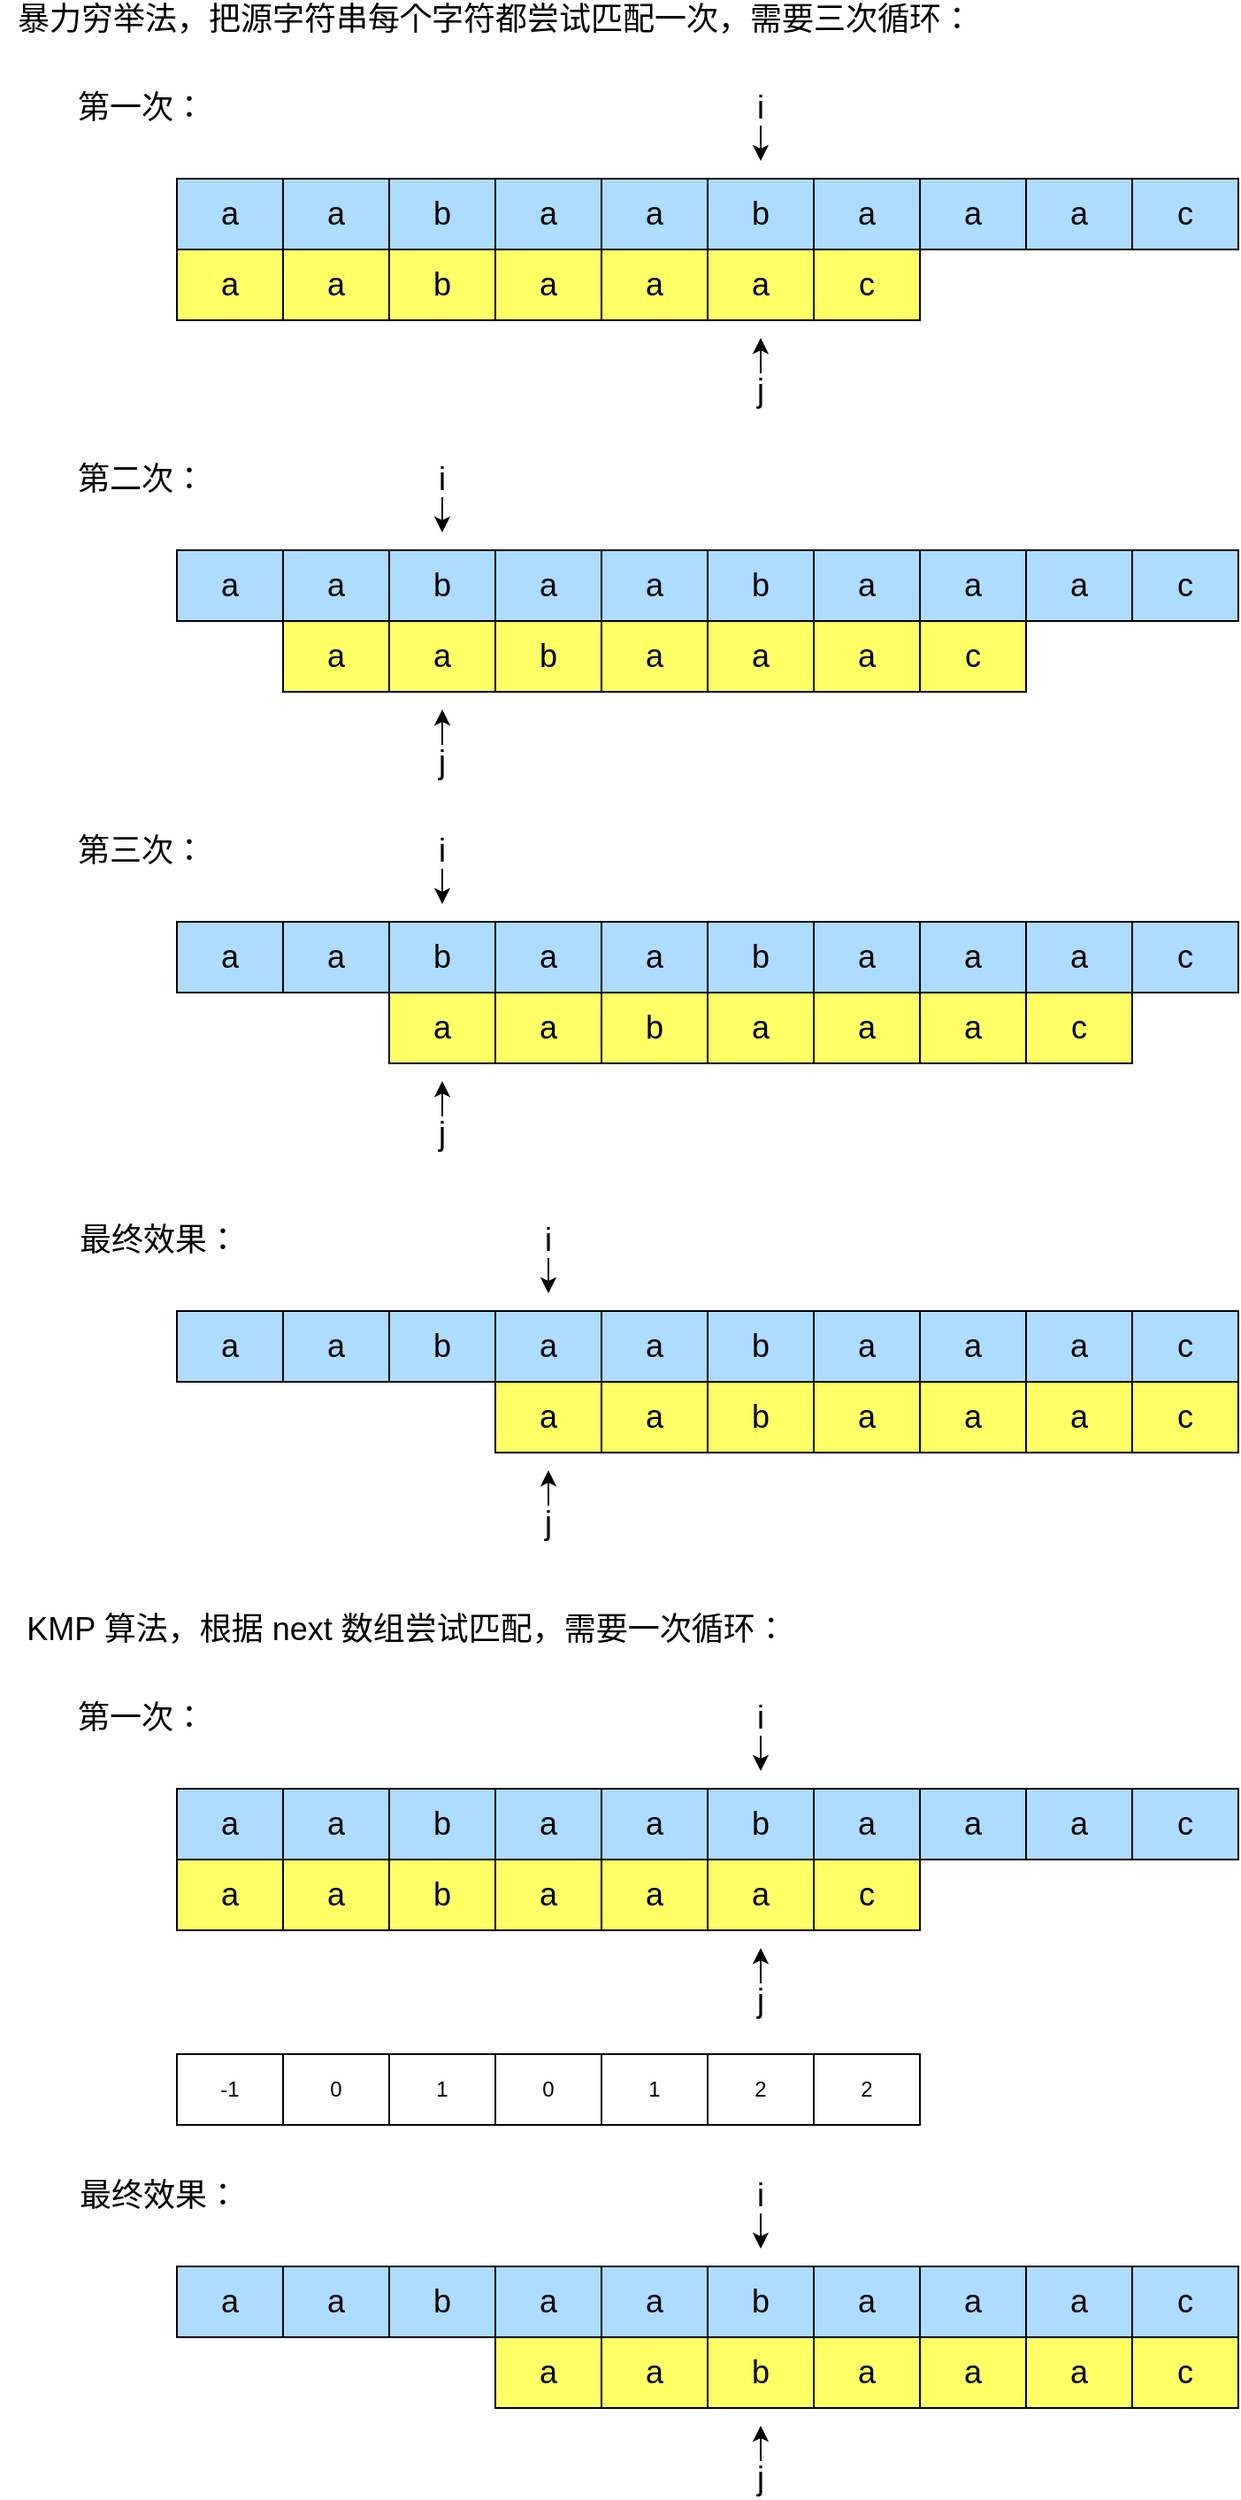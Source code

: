 <mxfile version="15.1.3" type="device"><diagram id="R12WP8ynkzwK153TSIk8" name="第 1 页"><mxGraphModel dx="1024" dy="601" grid="1" gridSize="10" guides="1" tooltips="1" connect="1" arrows="1" fold="1" page="1" pageScale="1" pageWidth="827" pageHeight="1169" math="0" shadow="0"><root><mxCell id="0"/><mxCell id="1" parent="0"/><mxCell id="frTkLBVXgqS1kucZ1Dqf-1" value="" style="shape=table;startSize=0;container=1;collapsible=0;childLayout=tableLayout;strokeColor=none;fontSize=18;" vertex="1" parent="1"><mxGeometry x="120" y="150" width="600" height="80" as="geometry"/></mxCell><mxCell id="frTkLBVXgqS1kucZ1Dqf-2" value="" style="shape=partialRectangle;collapsible=0;dropTarget=0;pointerEvents=0;fillColor=none;top=0;left=0;bottom=0;right=0;points=[[0,0.5],[1,0.5]];portConstraint=eastwest;strokeColor=none;fontSize=18;" vertex="1" parent="frTkLBVXgqS1kucZ1Dqf-1"><mxGeometry width="600" height="40" as="geometry"/></mxCell><mxCell id="frTkLBVXgqS1kucZ1Dqf-3" value="a" style="shape=partialRectangle;html=1;whiteSpace=wrap;connectable=0;overflow=hidden;top=1;left=1;bottom=1;right=1;pointerEvents=1;fillColor=#ADDCFF;fontSize=18;" vertex="1" parent="frTkLBVXgqS1kucZ1Dqf-2"><mxGeometry width="60" height="40" as="geometry"/></mxCell><mxCell id="frTkLBVXgqS1kucZ1Dqf-4" value="a" style="shape=partialRectangle;html=1;whiteSpace=wrap;connectable=0;overflow=hidden;top=1;left=1;bottom=1;right=1;pointerEvents=1;fillColor=#ADDCFF;fontSize=18;" vertex="1" parent="frTkLBVXgqS1kucZ1Dqf-2"><mxGeometry x="60" width="60" height="40" as="geometry"/></mxCell><mxCell id="frTkLBVXgqS1kucZ1Dqf-5" value="b" style="shape=partialRectangle;html=1;whiteSpace=wrap;connectable=0;overflow=hidden;top=1;left=1;bottom=1;right=1;pointerEvents=1;fillColor=#ADDCFF;fontSize=18;" vertex="1" parent="frTkLBVXgqS1kucZ1Dqf-2"><mxGeometry x="120" width="60" height="40" as="geometry"/></mxCell><mxCell id="frTkLBVXgqS1kucZ1Dqf-6" value="a" style="shape=partialRectangle;html=1;whiteSpace=wrap;connectable=0;overflow=hidden;top=1;left=1;bottom=1;right=1;pointerEvents=1;fillColor=#ADDCFF;fontSize=18;" vertex="1" parent="frTkLBVXgqS1kucZ1Dqf-2"><mxGeometry x="180" width="60" height="40" as="geometry"/></mxCell><mxCell id="frTkLBVXgqS1kucZ1Dqf-7" value="a" style="shape=partialRectangle;html=1;whiteSpace=wrap;connectable=0;overflow=hidden;top=1;left=1;bottom=1;right=1;pointerEvents=1;fillColor=#ADDCFF;fontSize=18;" vertex="1" parent="frTkLBVXgqS1kucZ1Dqf-2"><mxGeometry x="240" width="60" height="40" as="geometry"/></mxCell><mxCell id="frTkLBVXgqS1kucZ1Dqf-8" value="b" style="shape=partialRectangle;html=1;whiteSpace=wrap;connectable=0;overflow=hidden;top=1;left=1;bottom=1;right=1;pointerEvents=1;fillColor=#ADDCFF;fontSize=18;" vertex="1" parent="frTkLBVXgqS1kucZ1Dqf-2"><mxGeometry x="300" width="60" height="40" as="geometry"/></mxCell><mxCell id="frTkLBVXgqS1kucZ1Dqf-9" value="a" style="shape=partialRectangle;html=1;whiteSpace=wrap;connectable=0;overflow=hidden;top=1;left=1;bottom=1;right=1;pointerEvents=1;fillColor=#ADDCFF;fontSize=18;" vertex="1" parent="frTkLBVXgqS1kucZ1Dqf-2"><mxGeometry x="360" width="60" height="40" as="geometry"/></mxCell><mxCell id="frTkLBVXgqS1kucZ1Dqf-10" value="a" style="shape=partialRectangle;html=1;whiteSpace=wrap;connectable=0;overflow=hidden;top=1;left=1;bottom=1;right=1;pointerEvents=1;fillColor=#ADDCFF;fontSize=18;" vertex="1" parent="frTkLBVXgqS1kucZ1Dqf-2"><mxGeometry x="420" width="60" height="40" as="geometry"/></mxCell><mxCell id="frTkLBVXgqS1kucZ1Dqf-11" value="a" style="shape=partialRectangle;html=1;whiteSpace=wrap;connectable=0;overflow=hidden;top=1;left=1;bottom=1;right=1;pointerEvents=1;fillColor=#ADDCFF;fontSize=18;" vertex="1" parent="frTkLBVXgqS1kucZ1Dqf-2"><mxGeometry x="480" width="60" height="40" as="geometry"/></mxCell><mxCell id="frTkLBVXgqS1kucZ1Dqf-12" value="c" style="shape=partialRectangle;html=1;whiteSpace=wrap;connectable=0;overflow=hidden;top=1;left=1;bottom=1;right=1;pointerEvents=1;fillColor=#ADDCFF;fontSize=18;" vertex="1" parent="frTkLBVXgqS1kucZ1Dqf-2"><mxGeometry x="540" width="60" height="40" as="geometry"/></mxCell><mxCell id="frTkLBVXgqS1kucZ1Dqf-13" value="" style="shape=partialRectangle;collapsible=0;dropTarget=0;pointerEvents=0;fillColor=none;top=0;left=0;bottom=0;right=0;points=[[0,0.5],[1,0.5]];portConstraint=eastwest;strokeColor=none;fontSize=18;" vertex="1" parent="frTkLBVXgqS1kucZ1Dqf-1"><mxGeometry y="40" width="600" height="40" as="geometry"/></mxCell><mxCell id="frTkLBVXgqS1kucZ1Dqf-14" value="a" style="shape=partialRectangle;html=1;whiteSpace=wrap;connectable=0;overflow=hidden;top=1;left=1;bottom=1;right=1;pointerEvents=1;fillColor=#FFFF66;fontSize=18;" vertex="1" parent="frTkLBVXgqS1kucZ1Dqf-13"><mxGeometry width="60" height="40" as="geometry"/></mxCell><mxCell id="frTkLBVXgqS1kucZ1Dqf-15" value="a" style="shape=partialRectangle;html=1;whiteSpace=wrap;connectable=0;overflow=hidden;top=1;left=1;bottom=1;right=1;pointerEvents=1;fillColor=#FFFF66;fontSize=18;" vertex="1" parent="frTkLBVXgqS1kucZ1Dqf-13"><mxGeometry x="60" width="60" height="40" as="geometry"/></mxCell><mxCell id="frTkLBVXgqS1kucZ1Dqf-16" value="b" style="shape=partialRectangle;html=1;whiteSpace=wrap;connectable=0;overflow=hidden;top=1;left=1;bottom=1;right=1;pointerEvents=1;fillColor=#FFFF66;fontSize=18;" vertex="1" parent="frTkLBVXgqS1kucZ1Dqf-13"><mxGeometry x="120" width="60" height="40" as="geometry"/></mxCell><mxCell id="frTkLBVXgqS1kucZ1Dqf-17" value="a" style="shape=partialRectangle;html=1;whiteSpace=wrap;connectable=0;overflow=hidden;top=1;left=1;bottom=1;right=1;pointerEvents=1;fillColor=#FFFF66;fontSize=18;" vertex="1" parent="frTkLBVXgqS1kucZ1Dqf-13"><mxGeometry x="180" width="60" height="40" as="geometry"/></mxCell><mxCell id="frTkLBVXgqS1kucZ1Dqf-18" value="a" style="shape=partialRectangle;html=1;whiteSpace=wrap;connectable=0;overflow=hidden;top=1;left=1;bottom=1;right=1;pointerEvents=1;fillColor=#FFFF66;fontSize=18;" vertex="1" parent="frTkLBVXgqS1kucZ1Dqf-13"><mxGeometry x="240" width="60" height="40" as="geometry"/></mxCell><mxCell id="frTkLBVXgqS1kucZ1Dqf-19" value="a" style="shape=partialRectangle;html=1;whiteSpace=wrap;connectable=0;overflow=hidden;top=1;left=1;bottom=1;right=1;pointerEvents=1;fillColor=#FFFF66;fontSize=18;" vertex="1" parent="frTkLBVXgqS1kucZ1Dqf-13"><mxGeometry x="300" width="60" height="40" as="geometry"/></mxCell><mxCell id="frTkLBVXgqS1kucZ1Dqf-20" value="c" style="shape=partialRectangle;html=1;whiteSpace=wrap;connectable=0;overflow=hidden;top=1;left=1;bottom=1;right=1;pointerEvents=1;fillColor=#FFFF66;fontSize=18;" vertex="1" parent="frTkLBVXgqS1kucZ1Dqf-13"><mxGeometry x="360" width="60" height="40" as="geometry"/></mxCell><mxCell id="frTkLBVXgqS1kucZ1Dqf-21" value="" style="shape=partialRectangle;html=1;whiteSpace=wrap;connectable=0;overflow=hidden;fillColor=none;top=0;left=0;bottom=0;right=0;pointerEvents=1;strokeColor=none;fontSize=18;" vertex="1" parent="frTkLBVXgqS1kucZ1Dqf-13"><mxGeometry x="420" width="60" height="40" as="geometry"/></mxCell><mxCell id="frTkLBVXgqS1kucZ1Dqf-22" value="" style="shape=partialRectangle;html=1;whiteSpace=wrap;connectable=0;overflow=hidden;fillColor=none;top=0;left=0;bottom=0;right=0;pointerEvents=1;strokeColor=none;fontSize=18;" vertex="1" parent="frTkLBVXgqS1kucZ1Dqf-13"><mxGeometry x="480" width="60" height="40" as="geometry"/></mxCell><mxCell id="frTkLBVXgqS1kucZ1Dqf-23" value="" style="shape=partialRectangle;html=1;whiteSpace=wrap;connectable=0;overflow=hidden;fillColor=none;top=0;left=0;bottom=0;right=0;pointerEvents=1;strokeColor=none;fontSize=18;" vertex="1" parent="frTkLBVXgqS1kucZ1Dqf-13"><mxGeometry x="540" width="60" height="40" as="geometry"/></mxCell><mxCell id="frTkLBVXgqS1kucZ1Dqf-24" value="暴力穷举法，把源字符串每个字符都尝试匹配一次，需要三次循环：" style="text;html=1;strokeColor=none;fillColor=none;align=center;verticalAlign=middle;whiteSpace=wrap;rounded=0;fontSize=18;" vertex="1" parent="1"><mxGeometry x="20" y="50" width="560" height="20" as="geometry"/></mxCell><mxCell id="frTkLBVXgqS1kucZ1Dqf-25" value="第一次：" style="text;html=1;strokeColor=none;fillColor=none;align=center;verticalAlign=middle;whiteSpace=wrap;rounded=0;fontSize=18;" vertex="1" parent="1"><mxGeometry x="60" y="100" width="80" height="20" as="geometry"/></mxCell><mxCell id="frTkLBVXgqS1kucZ1Dqf-26" value="" style="endArrow=classic;html=1;fontSize=18;" edge="1" parent="1"><mxGeometry width="50" height="50" relative="1" as="geometry"><mxPoint x="450" y="260" as="sourcePoint"/><mxPoint x="450" y="240" as="targetPoint"/></mxGeometry></mxCell><mxCell id="frTkLBVXgqS1kucZ1Dqf-28" value="j" style="text;html=1;strokeColor=none;fillColor=none;align=center;verticalAlign=middle;whiteSpace=wrap;rounded=0;fontSize=18;" vertex="1" parent="1"><mxGeometry x="430" y="260" width="40" height="20" as="geometry"/></mxCell><mxCell id="frTkLBVXgqS1kucZ1Dqf-30" value="" style="endArrow=classic;html=1;fontSize=18;" edge="1" parent="1"><mxGeometry width="50" height="50" relative="1" as="geometry"><mxPoint x="450" y="120" as="sourcePoint"/><mxPoint x="450" y="140" as="targetPoint"/></mxGeometry></mxCell><mxCell id="frTkLBVXgqS1kucZ1Dqf-31" value="i" style="text;html=1;strokeColor=none;fillColor=none;align=center;verticalAlign=middle;whiteSpace=wrap;rounded=0;fontSize=18;" vertex="1" parent="1"><mxGeometry x="430" y="100" width="40" height="20" as="geometry"/></mxCell><mxCell id="frTkLBVXgqS1kucZ1Dqf-32" value="" style="shape=table;startSize=0;container=1;collapsible=0;childLayout=tableLayout;strokeColor=none;fontSize=18;" vertex="1" parent="1"><mxGeometry x="120" y="360" width="600" height="80" as="geometry"/></mxCell><mxCell id="frTkLBVXgqS1kucZ1Dqf-33" value="" style="shape=partialRectangle;collapsible=0;dropTarget=0;pointerEvents=0;fillColor=none;top=0;left=0;bottom=0;right=0;points=[[0,0.5],[1,0.5]];portConstraint=eastwest;strokeColor=none;fontSize=18;" vertex="1" parent="frTkLBVXgqS1kucZ1Dqf-32"><mxGeometry width="600" height="40" as="geometry"/></mxCell><mxCell id="frTkLBVXgqS1kucZ1Dqf-34" value="a" style="shape=partialRectangle;html=1;whiteSpace=wrap;connectable=0;overflow=hidden;top=1;left=1;bottom=1;right=1;pointerEvents=1;fillColor=#ADDCFF;fontSize=18;" vertex="1" parent="frTkLBVXgqS1kucZ1Dqf-33"><mxGeometry width="60" height="40" as="geometry"/></mxCell><mxCell id="frTkLBVXgqS1kucZ1Dqf-35" value="a" style="shape=partialRectangle;html=1;whiteSpace=wrap;connectable=0;overflow=hidden;top=1;left=1;bottom=1;right=1;pointerEvents=1;fillColor=#ADDCFF;fontSize=18;" vertex="1" parent="frTkLBVXgqS1kucZ1Dqf-33"><mxGeometry x="60" width="60" height="40" as="geometry"/></mxCell><mxCell id="frTkLBVXgqS1kucZ1Dqf-36" value="b" style="shape=partialRectangle;html=1;whiteSpace=wrap;connectable=0;overflow=hidden;top=1;left=1;bottom=1;right=1;pointerEvents=1;fillColor=#ADDCFF;fontSize=18;" vertex="1" parent="frTkLBVXgqS1kucZ1Dqf-33"><mxGeometry x="120" width="60" height="40" as="geometry"/></mxCell><mxCell id="frTkLBVXgqS1kucZ1Dqf-37" value="a" style="shape=partialRectangle;html=1;whiteSpace=wrap;connectable=0;overflow=hidden;top=1;left=1;bottom=1;right=1;pointerEvents=1;fillColor=#ADDCFF;fontSize=18;" vertex="1" parent="frTkLBVXgqS1kucZ1Dqf-33"><mxGeometry x="180" width="60" height="40" as="geometry"/></mxCell><mxCell id="frTkLBVXgqS1kucZ1Dqf-38" value="a" style="shape=partialRectangle;html=1;whiteSpace=wrap;connectable=0;overflow=hidden;top=1;left=1;bottom=1;right=1;pointerEvents=1;fillColor=#ADDCFF;fontSize=18;" vertex="1" parent="frTkLBVXgqS1kucZ1Dqf-33"><mxGeometry x="240" width="60" height="40" as="geometry"/></mxCell><mxCell id="frTkLBVXgqS1kucZ1Dqf-39" value="b" style="shape=partialRectangle;html=1;whiteSpace=wrap;connectable=0;overflow=hidden;top=1;left=1;bottom=1;right=1;pointerEvents=1;fillColor=#ADDCFF;fontSize=18;" vertex="1" parent="frTkLBVXgqS1kucZ1Dqf-33"><mxGeometry x="300" width="60" height="40" as="geometry"/></mxCell><mxCell id="frTkLBVXgqS1kucZ1Dqf-40" value="a" style="shape=partialRectangle;html=1;whiteSpace=wrap;connectable=0;overflow=hidden;top=1;left=1;bottom=1;right=1;pointerEvents=1;fillColor=#ADDCFF;fontSize=18;" vertex="1" parent="frTkLBVXgqS1kucZ1Dqf-33"><mxGeometry x="360" width="60" height="40" as="geometry"/></mxCell><mxCell id="frTkLBVXgqS1kucZ1Dqf-41" value="a" style="shape=partialRectangle;html=1;whiteSpace=wrap;connectable=0;overflow=hidden;top=1;left=1;bottom=1;right=1;pointerEvents=1;fillColor=#ADDCFF;fontSize=18;" vertex="1" parent="frTkLBVXgqS1kucZ1Dqf-33"><mxGeometry x="420" width="60" height="40" as="geometry"/></mxCell><mxCell id="frTkLBVXgqS1kucZ1Dqf-42" value="a" style="shape=partialRectangle;html=1;whiteSpace=wrap;connectable=0;overflow=hidden;top=1;left=1;bottom=1;right=1;pointerEvents=1;fillColor=#ADDCFF;fontSize=18;" vertex="1" parent="frTkLBVXgqS1kucZ1Dqf-33"><mxGeometry x="480" width="60" height="40" as="geometry"/></mxCell><mxCell id="frTkLBVXgqS1kucZ1Dqf-43" value="c" style="shape=partialRectangle;html=1;whiteSpace=wrap;connectable=0;overflow=hidden;top=1;left=1;bottom=1;right=1;pointerEvents=1;fillColor=#ADDCFF;fontSize=18;" vertex="1" parent="frTkLBVXgqS1kucZ1Dqf-33"><mxGeometry x="540" width="60" height="40" as="geometry"/></mxCell><mxCell id="frTkLBVXgqS1kucZ1Dqf-44" value="" style="shape=partialRectangle;collapsible=0;dropTarget=0;pointerEvents=0;fillColor=none;top=0;left=0;bottom=0;right=0;points=[[0,0.5],[1,0.5]];portConstraint=eastwest;strokeColor=none;fontSize=18;" vertex="1" parent="frTkLBVXgqS1kucZ1Dqf-32"><mxGeometry y="40" width="600" height="40" as="geometry"/></mxCell><mxCell id="frTkLBVXgqS1kucZ1Dqf-45" value="" style="shape=partialRectangle;html=1;whiteSpace=wrap;connectable=0;overflow=hidden;top=0;left=0;bottom=0;right=0;pointerEvents=1;fillColor=none;fontSize=18;" vertex="1" parent="frTkLBVXgqS1kucZ1Dqf-44"><mxGeometry width="60" height="40" as="geometry"/></mxCell><mxCell id="frTkLBVXgqS1kucZ1Dqf-46" value="a" style="shape=partialRectangle;html=1;whiteSpace=wrap;connectable=0;overflow=hidden;top=1;left=1;bottom=1;right=1;pointerEvents=1;fillColor=#FFFF66;fontSize=18;" vertex="1" parent="frTkLBVXgqS1kucZ1Dqf-44"><mxGeometry x="60" width="60" height="40" as="geometry"/></mxCell><mxCell id="frTkLBVXgqS1kucZ1Dqf-47" value="a" style="shape=partialRectangle;html=1;whiteSpace=wrap;connectable=0;overflow=hidden;top=1;left=1;bottom=1;right=1;pointerEvents=1;fillColor=#FFFF66;fontSize=18;" vertex="1" parent="frTkLBVXgqS1kucZ1Dqf-44"><mxGeometry x="120" width="60" height="40" as="geometry"/></mxCell><mxCell id="frTkLBVXgqS1kucZ1Dqf-48" value="b" style="shape=partialRectangle;html=1;whiteSpace=wrap;connectable=0;overflow=hidden;top=1;left=1;bottom=1;right=1;pointerEvents=1;fillColor=#FFFF66;fontSize=18;" vertex="1" parent="frTkLBVXgqS1kucZ1Dqf-44"><mxGeometry x="180" width="60" height="40" as="geometry"/></mxCell><mxCell id="frTkLBVXgqS1kucZ1Dqf-49" value="a" style="shape=partialRectangle;html=1;whiteSpace=wrap;connectable=0;overflow=hidden;top=1;left=1;bottom=1;right=1;pointerEvents=1;fillColor=#FFFF66;fontSize=18;" vertex="1" parent="frTkLBVXgqS1kucZ1Dqf-44"><mxGeometry x="240" width="60" height="40" as="geometry"/></mxCell><mxCell id="frTkLBVXgqS1kucZ1Dqf-50" value="a" style="shape=partialRectangle;html=1;whiteSpace=wrap;connectable=0;overflow=hidden;top=1;left=1;bottom=1;right=1;pointerEvents=1;fillColor=#FFFF66;fontSize=18;" vertex="1" parent="frTkLBVXgqS1kucZ1Dqf-44"><mxGeometry x="300" width="60" height="40" as="geometry"/></mxCell><mxCell id="frTkLBVXgqS1kucZ1Dqf-51" value="a" style="shape=partialRectangle;html=1;whiteSpace=wrap;connectable=0;overflow=hidden;top=1;left=1;bottom=1;right=1;pointerEvents=1;fillColor=#FFFF66;fontSize=18;" vertex="1" parent="frTkLBVXgqS1kucZ1Dqf-44"><mxGeometry x="360" width="60" height="40" as="geometry"/></mxCell><mxCell id="frTkLBVXgqS1kucZ1Dqf-52" value="c" style="shape=partialRectangle;html=1;whiteSpace=wrap;connectable=0;overflow=hidden;top=1;left=1;bottom=1;right=1;pointerEvents=1;fillColor=#FFFF66;fontSize=18;" vertex="1" parent="frTkLBVXgqS1kucZ1Dqf-44"><mxGeometry x="420" width="60" height="40" as="geometry"/></mxCell><mxCell id="frTkLBVXgqS1kucZ1Dqf-53" value="" style="shape=partialRectangle;html=1;whiteSpace=wrap;connectable=0;overflow=hidden;fillColor=none;top=0;left=0;bottom=0;right=0;pointerEvents=1;strokeColor=none;fontSize=18;" vertex="1" parent="frTkLBVXgqS1kucZ1Dqf-44"><mxGeometry x="480" width="60" height="40" as="geometry"/></mxCell><mxCell id="frTkLBVXgqS1kucZ1Dqf-54" value="" style="shape=partialRectangle;html=1;whiteSpace=wrap;connectable=0;overflow=hidden;fillColor=none;top=0;left=0;bottom=0;right=0;pointerEvents=1;strokeColor=none;fontSize=18;" vertex="1" parent="frTkLBVXgqS1kucZ1Dqf-44"><mxGeometry x="540" width="60" height="40" as="geometry"/></mxCell><mxCell id="frTkLBVXgqS1kucZ1Dqf-55" value="第二次：" style="text;html=1;strokeColor=none;fillColor=none;align=center;verticalAlign=middle;whiteSpace=wrap;rounded=0;fontSize=18;" vertex="1" parent="1"><mxGeometry x="60" y="310" width="80" height="20" as="geometry"/></mxCell><mxCell id="frTkLBVXgqS1kucZ1Dqf-56" value="" style="endArrow=classic;html=1;fontSize=18;" edge="1" parent="1"><mxGeometry width="50" height="50" relative="1" as="geometry"><mxPoint x="270" y="470" as="sourcePoint"/><mxPoint x="270" y="450" as="targetPoint"/></mxGeometry></mxCell><mxCell id="frTkLBVXgqS1kucZ1Dqf-57" value="j" style="text;html=1;strokeColor=none;fillColor=none;align=center;verticalAlign=middle;whiteSpace=wrap;rounded=0;fontSize=18;" vertex="1" parent="1"><mxGeometry x="250" y="470" width="40" height="20" as="geometry"/></mxCell><mxCell id="frTkLBVXgqS1kucZ1Dqf-58" value="" style="endArrow=classic;html=1;fontSize=18;" edge="1" parent="1"><mxGeometry width="50" height="50" relative="1" as="geometry"><mxPoint x="270" y="330" as="sourcePoint"/><mxPoint x="270" y="350" as="targetPoint"/></mxGeometry></mxCell><mxCell id="frTkLBVXgqS1kucZ1Dqf-59" value="i" style="text;html=1;strokeColor=none;fillColor=none;align=center;verticalAlign=middle;whiteSpace=wrap;rounded=0;fontSize=18;" vertex="1" parent="1"><mxGeometry x="250" y="310" width="40" height="20" as="geometry"/></mxCell><mxCell id="frTkLBVXgqS1kucZ1Dqf-60" value="" style="shape=table;startSize=0;container=1;collapsible=0;childLayout=tableLayout;strokeColor=none;fontSize=18;" vertex="1" parent="1"><mxGeometry x="120" y="570" width="600" height="80" as="geometry"/></mxCell><mxCell id="frTkLBVXgqS1kucZ1Dqf-61" value="" style="shape=partialRectangle;collapsible=0;dropTarget=0;pointerEvents=0;fillColor=none;top=0;left=0;bottom=0;right=0;points=[[0,0.5],[1,0.5]];portConstraint=eastwest;strokeColor=none;fontSize=18;" vertex="1" parent="frTkLBVXgqS1kucZ1Dqf-60"><mxGeometry width="600" height="40" as="geometry"/></mxCell><mxCell id="frTkLBVXgqS1kucZ1Dqf-62" value="a" style="shape=partialRectangle;html=1;whiteSpace=wrap;connectable=0;overflow=hidden;top=1;left=1;bottom=1;right=1;pointerEvents=1;fillColor=#ADDCFF;fontSize=18;" vertex="1" parent="frTkLBVXgqS1kucZ1Dqf-61"><mxGeometry width="60" height="40" as="geometry"/></mxCell><mxCell id="frTkLBVXgqS1kucZ1Dqf-63" value="a" style="shape=partialRectangle;html=1;whiteSpace=wrap;connectable=0;overflow=hidden;top=1;left=1;bottom=1;right=1;pointerEvents=1;fillColor=#ADDCFF;fontSize=18;" vertex="1" parent="frTkLBVXgqS1kucZ1Dqf-61"><mxGeometry x="60" width="60" height="40" as="geometry"/></mxCell><mxCell id="frTkLBVXgqS1kucZ1Dqf-64" value="b" style="shape=partialRectangle;html=1;whiteSpace=wrap;connectable=0;overflow=hidden;top=1;left=1;bottom=1;right=1;pointerEvents=1;fillColor=#ADDCFF;fontSize=18;" vertex="1" parent="frTkLBVXgqS1kucZ1Dqf-61"><mxGeometry x="120" width="60" height="40" as="geometry"/></mxCell><mxCell id="frTkLBVXgqS1kucZ1Dqf-65" value="a" style="shape=partialRectangle;html=1;whiteSpace=wrap;connectable=0;overflow=hidden;top=1;left=1;bottom=1;right=1;pointerEvents=1;fillColor=#ADDCFF;fontSize=18;" vertex="1" parent="frTkLBVXgqS1kucZ1Dqf-61"><mxGeometry x="180" width="60" height="40" as="geometry"/></mxCell><mxCell id="frTkLBVXgqS1kucZ1Dqf-66" value="a" style="shape=partialRectangle;html=1;whiteSpace=wrap;connectable=0;overflow=hidden;top=1;left=1;bottom=1;right=1;pointerEvents=1;fillColor=#ADDCFF;fontSize=18;" vertex="1" parent="frTkLBVXgqS1kucZ1Dqf-61"><mxGeometry x="240" width="60" height="40" as="geometry"/></mxCell><mxCell id="frTkLBVXgqS1kucZ1Dqf-67" value="b" style="shape=partialRectangle;html=1;whiteSpace=wrap;connectable=0;overflow=hidden;top=1;left=1;bottom=1;right=1;pointerEvents=1;fillColor=#ADDCFF;fontSize=18;" vertex="1" parent="frTkLBVXgqS1kucZ1Dqf-61"><mxGeometry x="300" width="60" height="40" as="geometry"/></mxCell><mxCell id="frTkLBVXgqS1kucZ1Dqf-68" value="a" style="shape=partialRectangle;html=1;whiteSpace=wrap;connectable=0;overflow=hidden;top=1;left=1;bottom=1;right=1;pointerEvents=1;fillColor=#ADDCFF;fontSize=18;" vertex="1" parent="frTkLBVXgqS1kucZ1Dqf-61"><mxGeometry x="360" width="60" height="40" as="geometry"/></mxCell><mxCell id="frTkLBVXgqS1kucZ1Dqf-69" value="a" style="shape=partialRectangle;html=1;whiteSpace=wrap;connectable=0;overflow=hidden;top=1;left=1;bottom=1;right=1;pointerEvents=1;fillColor=#ADDCFF;fontSize=18;" vertex="1" parent="frTkLBVXgqS1kucZ1Dqf-61"><mxGeometry x="420" width="60" height="40" as="geometry"/></mxCell><mxCell id="frTkLBVXgqS1kucZ1Dqf-70" value="a" style="shape=partialRectangle;html=1;whiteSpace=wrap;connectable=0;overflow=hidden;top=1;left=1;bottom=1;right=1;pointerEvents=1;fillColor=#ADDCFF;fontSize=18;" vertex="1" parent="frTkLBVXgqS1kucZ1Dqf-61"><mxGeometry x="480" width="60" height="40" as="geometry"/></mxCell><mxCell id="frTkLBVXgqS1kucZ1Dqf-71" value="c" style="shape=partialRectangle;html=1;whiteSpace=wrap;connectable=0;overflow=hidden;top=1;left=1;bottom=1;right=1;pointerEvents=1;fillColor=#ADDCFF;fontSize=18;" vertex="1" parent="frTkLBVXgqS1kucZ1Dqf-61"><mxGeometry x="540" width="60" height="40" as="geometry"/></mxCell><mxCell id="frTkLBVXgqS1kucZ1Dqf-72" value="" style="shape=partialRectangle;collapsible=0;dropTarget=0;pointerEvents=0;fillColor=none;top=0;left=0;bottom=0;right=0;points=[[0,0.5],[1,0.5]];portConstraint=eastwest;strokeColor=none;fontSize=18;" vertex="1" parent="frTkLBVXgqS1kucZ1Dqf-60"><mxGeometry y="40" width="600" height="40" as="geometry"/></mxCell><mxCell id="frTkLBVXgqS1kucZ1Dqf-73" value="" style="shape=partialRectangle;html=1;whiteSpace=wrap;connectable=0;overflow=hidden;top=0;left=0;bottom=0;right=0;pointerEvents=1;fillColor=none;fontSize=18;" vertex="1" parent="frTkLBVXgqS1kucZ1Dqf-72"><mxGeometry width="60" height="40" as="geometry"/></mxCell><mxCell id="frTkLBVXgqS1kucZ1Dqf-74" value="" style="shape=partialRectangle;html=1;whiteSpace=wrap;connectable=0;overflow=hidden;top=1;left=1;bottom=1;right=1;pointerEvents=1;strokeColor=none;fillColor=none;fontSize=18;" vertex="1" parent="frTkLBVXgqS1kucZ1Dqf-72"><mxGeometry x="60" width="60" height="40" as="geometry"/></mxCell><mxCell id="frTkLBVXgqS1kucZ1Dqf-75" value="a" style="shape=partialRectangle;html=1;whiteSpace=wrap;connectable=0;overflow=hidden;top=1;left=1;bottom=1;right=1;pointerEvents=1;fillColor=#FFFF66;fontSize=18;" vertex="1" parent="frTkLBVXgqS1kucZ1Dqf-72"><mxGeometry x="120" width="60" height="40" as="geometry"/></mxCell><mxCell id="frTkLBVXgqS1kucZ1Dqf-76" value="a" style="shape=partialRectangle;html=1;whiteSpace=wrap;connectable=0;overflow=hidden;top=1;left=1;bottom=1;right=1;pointerEvents=1;fillColor=#FFFF66;fontSize=18;" vertex="1" parent="frTkLBVXgqS1kucZ1Dqf-72"><mxGeometry x="180" width="60" height="40" as="geometry"/></mxCell><mxCell id="frTkLBVXgqS1kucZ1Dqf-77" value="b" style="shape=partialRectangle;html=1;whiteSpace=wrap;connectable=0;overflow=hidden;top=1;left=1;bottom=1;right=1;pointerEvents=1;fillColor=#FFFF66;fontSize=18;" vertex="1" parent="frTkLBVXgqS1kucZ1Dqf-72"><mxGeometry x="240" width="60" height="40" as="geometry"/></mxCell><mxCell id="frTkLBVXgqS1kucZ1Dqf-78" value="a" style="shape=partialRectangle;html=1;whiteSpace=wrap;connectable=0;overflow=hidden;top=1;left=1;bottom=1;right=1;pointerEvents=1;fillColor=#FFFF66;fontSize=18;" vertex="1" parent="frTkLBVXgqS1kucZ1Dqf-72"><mxGeometry x="300" width="60" height="40" as="geometry"/></mxCell><mxCell id="frTkLBVXgqS1kucZ1Dqf-79" value="a" style="shape=partialRectangle;html=1;whiteSpace=wrap;connectable=0;overflow=hidden;top=1;left=1;bottom=1;right=1;pointerEvents=1;fillColor=#FFFF66;fontSize=18;" vertex="1" parent="frTkLBVXgqS1kucZ1Dqf-72"><mxGeometry x="360" width="60" height="40" as="geometry"/></mxCell><mxCell id="frTkLBVXgqS1kucZ1Dqf-80" value="a" style="shape=partialRectangle;html=1;whiteSpace=wrap;connectable=0;overflow=hidden;top=1;left=1;bottom=1;right=1;pointerEvents=1;fillColor=#FFFF66;fontSize=18;" vertex="1" parent="frTkLBVXgqS1kucZ1Dqf-72"><mxGeometry x="420" width="60" height="40" as="geometry"/></mxCell><mxCell id="frTkLBVXgqS1kucZ1Dqf-81" value="c" style="shape=partialRectangle;html=1;whiteSpace=wrap;connectable=0;overflow=hidden;top=1;left=1;bottom=1;right=1;pointerEvents=1;fillColor=#FFFF66;fontSize=18;" vertex="1" parent="frTkLBVXgqS1kucZ1Dqf-72"><mxGeometry x="480" width="60" height="40" as="geometry"/></mxCell><mxCell id="frTkLBVXgqS1kucZ1Dqf-82" value="" style="shape=partialRectangle;html=1;whiteSpace=wrap;connectable=0;overflow=hidden;fillColor=none;top=0;left=0;bottom=0;right=0;pointerEvents=1;strokeColor=none;fontSize=18;" vertex="1" parent="frTkLBVXgqS1kucZ1Dqf-72"><mxGeometry x="540" width="60" height="40" as="geometry"/></mxCell><mxCell id="frTkLBVXgqS1kucZ1Dqf-83" value="第三次：" style="text;html=1;strokeColor=none;fillColor=none;align=center;verticalAlign=middle;whiteSpace=wrap;rounded=0;fontSize=18;" vertex="1" parent="1"><mxGeometry x="60" y="520" width="80" height="20" as="geometry"/></mxCell><mxCell id="frTkLBVXgqS1kucZ1Dqf-84" value="" style="endArrow=classic;html=1;fontSize=18;" edge="1" parent="1"><mxGeometry width="50" height="50" relative="1" as="geometry"><mxPoint x="270" y="680" as="sourcePoint"/><mxPoint x="270" y="660" as="targetPoint"/></mxGeometry></mxCell><mxCell id="frTkLBVXgqS1kucZ1Dqf-85" value="j" style="text;html=1;strokeColor=none;fillColor=none;align=center;verticalAlign=middle;whiteSpace=wrap;rounded=0;fontSize=18;" vertex="1" parent="1"><mxGeometry x="250" y="680" width="40" height="20" as="geometry"/></mxCell><mxCell id="frTkLBVXgqS1kucZ1Dqf-86" value="" style="endArrow=classic;html=1;fontSize=18;" edge="1" parent="1"><mxGeometry width="50" height="50" relative="1" as="geometry"><mxPoint x="270" y="540" as="sourcePoint"/><mxPoint x="270" y="560" as="targetPoint"/></mxGeometry></mxCell><mxCell id="frTkLBVXgqS1kucZ1Dqf-87" value="i" style="text;html=1;strokeColor=none;fillColor=none;align=center;verticalAlign=middle;whiteSpace=wrap;rounded=0;fontSize=18;" vertex="1" parent="1"><mxGeometry x="250" y="520" width="40" height="20" as="geometry"/></mxCell><mxCell id="frTkLBVXgqS1kucZ1Dqf-88" value="" style="shape=table;startSize=0;container=1;collapsible=0;childLayout=tableLayout;strokeColor=none;fontSize=18;" vertex="1" parent="1"><mxGeometry x="120" y="790" width="600" height="80" as="geometry"/></mxCell><mxCell id="frTkLBVXgqS1kucZ1Dqf-89" value="" style="shape=partialRectangle;collapsible=0;dropTarget=0;pointerEvents=0;fillColor=none;top=0;left=0;bottom=0;right=0;points=[[0,0.5],[1,0.5]];portConstraint=eastwest;strokeColor=none;fontSize=18;" vertex="1" parent="frTkLBVXgqS1kucZ1Dqf-88"><mxGeometry width="600" height="40" as="geometry"/></mxCell><mxCell id="frTkLBVXgqS1kucZ1Dqf-90" value="a" style="shape=partialRectangle;html=1;whiteSpace=wrap;connectable=0;overflow=hidden;top=1;left=1;bottom=1;right=1;pointerEvents=1;fillColor=#ADDCFF;fontSize=18;" vertex="1" parent="frTkLBVXgqS1kucZ1Dqf-89"><mxGeometry width="60" height="40" as="geometry"/></mxCell><mxCell id="frTkLBVXgqS1kucZ1Dqf-91" value="a" style="shape=partialRectangle;html=1;whiteSpace=wrap;connectable=0;overflow=hidden;top=1;left=1;bottom=1;right=1;pointerEvents=1;fillColor=#ADDCFF;fontSize=18;" vertex="1" parent="frTkLBVXgqS1kucZ1Dqf-89"><mxGeometry x="60" width="60" height="40" as="geometry"/></mxCell><mxCell id="frTkLBVXgqS1kucZ1Dqf-92" value="b" style="shape=partialRectangle;html=1;whiteSpace=wrap;connectable=0;overflow=hidden;top=1;left=1;bottom=1;right=1;pointerEvents=1;fillColor=#ADDCFF;fontSize=18;" vertex="1" parent="frTkLBVXgqS1kucZ1Dqf-89"><mxGeometry x="120" width="60" height="40" as="geometry"/></mxCell><mxCell id="frTkLBVXgqS1kucZ1Dqf-93" value="a" style="shape=partialRectangle;html=1;whiteSpace=wrap;connectable=0;overflow=hidden;top=1;left=1;bottom=1;right=1;pointerEvents=1;fillColor=#ADDCFF;fontSize=18;" vertex="1" parent="frTkLBVXgqS1kucZ1Dqf-89"><mxGeometry x="180" width="60" height="40" as="geometry"/></mxCell><mxCell id="frTkLBVXgqS1kucZ1Dqf-94" value="a" style="shape=partialRectangle;html=1;whiteSpace=wrap;connectable=0;overflow=hidden;top=1;left=1;bottom=1;right=1;pointerEvents=1;fillColor=#ADDCFF;fontSize=18;" vertex="1" parent="frTkLBVXgqS1kucZ1Dqf-89"><mxGeometry x="240" width="60" height="40" as="geometry"/></mxCell><mxCell id="frTkLBVXgqS1kucZ1Dqf-95" value="b" style="shape=partialRectangle;html=1;whiteSpace=wrap;connectable=0;overflow=hidden;top=1;left=1;bottom=1;right=1;pointerEvents=1;fillColor=#ADDCFF;fontSize=18;" vertex="1" parent="frTkLBVXgqS1kucZ1Dqf-89"><mxGeometry x="300" width="60" height="40" as="geometry"/></mxCell><mxCell id="frTkLBVXgqS1kucZ1Dqf-96" value="a" style="shape=partialRectangle;html=1;whiteSpace=wrap;connectable=0;overflow=hidden;top=1;left=1;bottom=1;right=1;pointerEvents=1;fillColor=#ADDCFF;fontSize=18;" vertex="1" parent="frTkLBVXgqS1kucZ1Dqf-89"><mxGeometry x="360" width="60" height="40" as="geometry"/></mxCell><mxCell id="frTkLBVXgqS1kucZ1Dqf-97" value="a" style="shape=partialRectangle;html=1;whiteSpace=wrap;connectable=0;overflow=hidden;top=1;left=1;bottom=1;right=1;pointerEvents=1;fillColor=#ADDCFF;fontSize=18;" vertex="1" parent="frTkLBVXgqS1kucZ1Dqf-89"><mxGeometry x="420" width="60" height="40" as="geometry"/></mxCell><mxCell id="frTkLBVXgqS1kucZ1Dqf-98" value="a" style="shape=partialRectangle;html=1;whiteSpace=wrap;connectable=0;overflow=hidden;top=1;left=1;bottom=1;right=1;pointerEvents=1;fillColor=#ADDCFF;fontSize=18;" vertex="1" parent="frTkLBVXgqS1kucZ1Dqf-89"><mxGeometry x="480" width="60" height="40" as="geometry"/></mxCell><mxCell id="frTkLBVXgqS1kucZ1Dqf-99" value="c" style="shape=partialRectangle;html=1;whiteSpace=wrap;connectable=0;overflow=hidden;top=1;left=1;bottom=1;right=1;pointerEvents=1;fillColor=#ADDCFF;fontSize=18;" vertex="1" parent="frTkLBVXgqS1kucZ1Dqf-89"><mxGeometry x="540" width="60" height="40" as="geometry"/></mxCell><mxCell id="frTkLBVXgqS1kucZ1Dqf-100" value="" style="shape=partialRectangle;collapsible=0;dropTarget=0;pointerEvents=0;fillColor=none;top=0;left=0;bottom=0;right=0;points=[[0,0.5],[1,0.5]];portConstraint=eastwest;strokeColor=none;fontSize=18;" vertex="1" parent="frTkLBVXgqS1kucZ1Dqf-88"><mxGeometry y="40" width="600" height="40" as="geometry"/></mxCell><mxCell id="frTkLBVXgqS1kucZ1Dqf-101" value="" style="shape=partialRectangle;html=1;whiteSpace=wrap;connectable=0;overflow=hidden;top=0;left=0;bottom=0;right=0;pointerEvents=1;fillColor=none;fontSize=18;" vertex="1" parent="frTkLBVXgqS1kucZ1Dqf-100"><mxGeometry width="60" height="40" as="geometry"/></mxCell><mxCell id="frTkLBVXgqS1kucZ1Dqf-102" value="" style="shape=partialRectangle;html=1;whiteSpace=wrap;connectable=0;overflow=hidden;top=1;left=1;bottom=1;right=1;pointerEvents=1;strokeColor=none;fillColor=none;fontSize=18;" vertex="1" parent="frTkLBVXgqS1kucZ1Dqf-100"><mxGeometry x="60" width="60" height="40" as="geometry"/></mxCell><mxCell id="frTkLBVXgqS1kucZ1Dqf-103" value="" style="shape=partialRectangle;html=1;whiteSpace=wrap;connectable=0;overflow=hidden;top=1;left=1;bottom=1;right=1;pointerEvents=1;strokeColor=none;fillColor=none;fontSize=18;" vertex="1" parent="frTkLBVXgqS1kucZ1Dqf-100"><mxGeometry x="120" width="60" height="40" as="geometry"/></mxCell><mxCell id="frTkLBVXgqS1kucZ1Dqf-104" value="a" style="shape=partialRectangle;html=1;whiteSpace=wrap;connectable=0;overflow=hidden;top=1;left=1;bottom=1;right=1;pointerEvents=1;fillColor=#FFFF66;fontSize=18;" vertex="1" parent="frTkLBVXgqS1kucZ1Dqf-100"><mxGeometry x="180" width="60" height="40" as="geometry"/></mxCell><mxCell id="frTkLBVXgqS1kucZ1Dqf-105" value="a" style="shape=partialRectangle;html=1;whiteSpace=wrap;connectable=0;overflow=hidden;top=1;left=1;bottom=1;right=1;pointerEvents=1;fillColor=#FFFF66;fontSize=18;" vertex="1" parent="frTkLBVXgqS1kucZ1Dqf-100"><mxGeometry x="240" width="60" height="40" as="geometry"/></mxCell><mxCell id="frTkLBVXgqS1kucZ1Dqf-106" value="b" style="shape=partialRectangle;html=1;whiteSpace=wrap;connectable=0;overflow=hidden;top=1;left=1;bottom=1;right=1;pointerEvents=1;fillColor=#FFFF66;fontSize=18;" vertex="1" parent="frTkLBVXgqS1kucZ1Dqf-100"><mxGeometry x="300" width="60" height="40" as="geometry"/></mxCell><mxCell id="frTkLBVXgqS1kucZ1Dqf-107" value="a" style="shape=partialRectangle;html=1;whiteSpace=wrap;connectable=0;overflow=hidden;top=1;left=1;bottom=1;right=1;pointerEvents=1;fillColor=#FFFF66;fontSize=18;" vertex="1" parent="frTkLBVXgqS1kucZ1Dqf-100"><mxGeometry x="360" width="60" height="40" as="geometry"/></mxCell><mxCell id="frTkLBVXgqS1kucZ1Dqf-108" value="a" style="shape=partialRectangle;html=1;whiteSpace=wrap;connectable=0;overflow=hidden;top=1;left=1;bottom=1;right=1;pointerEvents=1;fillColor=#FFFF66;fontSize=18;" vertex="1" parent="frTkLBVXgqS1kucZ1Dqf-100"><mxGeometry x="420" width="60" height="40" as="geometry"/></mxCell><mxCell id="frTkLBVXgqS1kucZ1Dqf-109" value="a" style="shape=partialRectangle;html=1;whiteSpace=wrap;connectable=0;overflow=hidden;top=1;left=1;bottom=1;right=1;pointerEvents=1;fillColor=#FFFF66;fontSize=18;" vertex="1" parent="frTkLBVXgqS1kucZ1Dqf-100"><mxGeometry x="480" width="60" height="40" as="geometry"/></mxCell><mxCell id="frTkLBVXgqS1kucZ1Dqf-110" value="c" style="shape=partialRectangle;html=1;whiteSpace=wrap;connectable=0;overflow=hidden;top=1;left=1;bottom=1;right=1;pointerEvents=1;fillColor=#FFFF66;fontSize=18;" vertex="1" parent="frTkLBVXgqS1kucZ1Dqf-100"><mxGeometry x="540" width="60" height="40" as="geometry"/></mxCell><mxCell id="frTkLBVXgqS1kucZ1Dqf-111" value="最终效果：" style="text;html=1;strokeColor=none;fillColor=none;align=center;verticalAlign=middle;whiteSpace=wrap;rounded=0;fontSize=18;" vertex="1" parent="1"><mxGeometry x="60" y="740" width="100" height="20" as="geometry"/></mxCell><mxCell id="frTkLBVXgqS1kucZ1Dqf-112" value="" style="endArrow=classic;html=1;fontSize=18;" edge="1" parent="1"><mxGeometry width="50" height="50" relative="1" as="geometry"><mxPoint x="330" y="900" as="sourcePoint"/><mxPoint x="330" y="880" as="targetPoint"/></mxGeometry></mxCell><mxCell id="frTkLBVXgqS1kucZ1Dqf-113" value="j" style="text;html=1;strokeColor=none;fillColor=none;align=center;verticalAlign=middle;whiteSpace=wrap;rounded=0;fontSize=18;" vertex="1" parent="1"><mxGeometry x="310" y="900" width="40" height="20" as="geometry"/></mxCell><mxCell id="frTkLBVXgqS1kucZ1Dqf-114" value="" style="endArrow=classic;html=1;fontSize=18;" edge="1" parent="1"><mxGeometry width="50" height="50" relative="1" as="geometry"><mxPoint x="330" y="760" as="sourcePoint"/><mxPoint x="330" y="780" as="targetPoint"/></mxGeometry></mxCell><mxCell id="frTkLBVXgqS1kucZ1Dqf-115" value="i" style="text;html=1;strokeColor=none;fillColor=none;align=center;verticalAlign=middle;whiteSpace=wrap;rounded=0;fontSize=18;" vertex="1" parent="1"><mxGeometry x="310" y="740" width="40" height="20" as="geometry"/></mxCell><mxCell id="frTkLBVXgqS1kucZ1Dqf-116" value="" style="shape=table;startSize=0;container=1;collapsible=0;childLayout=tableLayout;strokeColor=none;fontSize=18;" vertex="1" parent="1"><mxGeometry x="120" y="1060" width="600" height="80" as="geometry"/></mxCell><mxCell id="frTkLBVXgqS1kucZ1Dqf-117" value="" style="shape=partialRectangle;collapsible=0;dropTarget=0;pointerEvents=0;fillColor=none;top=0;left=0;bottom=0;right=0;points=[[0,0.5],[1,0.5]];portConstraint=eastwest;strokeColor=none;fontSize=18;" vertex="1" parent="frTkLBVXgqS1kucZ1Dqf-116"><mxGeometry width="600" height="40" as="geometry"/></mxCell><mxCell id="frTkLBVXgqS1kucZ1Dqf-118" value="a" style="shape=partialRectangle;html=1;whiteSpace=wrap;connectable=0;overflow=hidden;top=1;left=1;bottom=1;right=1;pointerEvents=1;fillColor=#ADDCFF;fontSize=18;" vertex="1" parent="frTkLBVXgqS1kucZ1Dqf-117"><mxGeometry width="60" height="40" as="geometry"/></mxCell><mxCell id="frTkLBVXgqS1kucZ1Dqf-119" value="a" style="shape=partialRectangle;html=1;whiteSpace=wrap;connectable=0;overflow=hidden;top=1;left=1;bottom=1;right=1;pointerEvents=1;fillColor=#ADDCFF;fontSize=18;" vertex="1" parent="frTkLBVXgqS1kucZ1Dqf-117"><mxGeometry x="60" width="60" height="40" as="geometry"/></mxCell><mxCell id="frTkLBVXgqS1kucZ1Dqf-120" value="b" style="shape=partialRectangle;html=1;whiteSpace=wrap;connectable=0;overflow=hidden;top=1;left=1;bottom=1;right=1;pointerEvents=1;fillColor=#ADDCFF;fontSize=18;" vertex="1" parent="frTkLBVXgqS1kucZ1Dqf-117"><mxGeometry x="120" width="60" height="40" as="geometry"/></mxCell><mxCell id="frTkLBVXgqS1kucZ1Dqf-121" value="a" style="shape=partialRectangle;html=1;whiteSpace=wrap;connectable=0;overflow=hidden;top=1;left=1;bottom=1;right=1;pointerEvents=1;fillColor=#ADDCFF;fontSize=18;" vertex="1" parent="frTkLBVXgqS1kucZ1Dqf-117"><mxGeometry x="180" width="60" height="40" as="geometry"/></mxCell><mxCell id="frTkLBVXgqS1kucZ1Dqf-122" value="a" style="shape=partialRectangle;html=1;whiteSpace=wrap;connectable=0;overflow=hidden;top=1;left=1;bottom=1;right=1;pointerEvents=1;fillColor=#ADDCFF;fontSize=18;" vertex="1" parent="frTkLBVXgqS1kucZ1Dqf-117"><mxGeometry x="240" width="60" height="40" as="geometry"/></mxCell><mxCell id="frTkLBVXgqS1kucZ1Dqf-123" value="b" style="shape=partialRectangle;html=1;whiteSpace=wrap;connectable=0;overflow=hidden;top=1;left=1;bottom=1;right=1;pointerEvents=1;fillColor=#ADDCFF;fontSize=18;" vertex="1" parent="frTkLBVXgqS1kucZ1Dqf-117"><mxGeometry x="300" width="60" height="40" as="geometry"/></mxCell><mxCell id="frTkLBVXgqS1kucZ1Dqf-124" value="a" style="shape=partialRectangle;html=1;whiteSpace=wrap;connectable=0;overflow=hidden;top=1;left=1;bottom=1;right=1;pointerEvents=1;fillColor=#ADDCFF;fontSize=18;" vertex="1" parent="frTkLBVXgqS1kucZ1Dqf-117"><mxGeometry x="360" width="60" height="40" as="geometry"/></mxCell><mxCell id="frTkLBVXgqS1kucZ1Dqf-125" value="a" style="shape=partialRectangle;html=1;whiteSpace=wrap;connectable=0;overflow=hidden;top=1;left=1;bottom=1;right=1;pointerEvents=1;fillColor=#ADDCFF;fontSize=18;" vertex="1" parent="frTkLBVXgqS1kucZ1Dqf-117"><mxGeometry x="420" width="60" height="40" as="geometry"/></mxCell><mxCell id="frTkLBVXgqS1kucZ1Dqf-126" value="a" style="shape=partialRectangle;html=1;whiteSpace=wrap;connectable=0;overflow=hidden;top=1;left=1;bottom=1;right=1;pointerEvents=1;fillColor=#ADDCFF;fontSize=18;" vertex="1" parent="frTkLBVXgqS1kucZ1Dqf-117"><mxGeometry x="480" width="60" height="40" as="geometry"/></mxCell><mxCell id="frTkLBVXgqS1kucZ1Dqf-127" value="c" style="shape=partialRectangle;html=1;whiteSpace=wrap;connectable=0;overflow=hidden;top=1;left=1;bottom=1;right=1;pointerEvents=1;fillColor=#ADDCFF;fontSize=18;" vertex="1" parent="frTkLBVXgqS1kucZ1Dqf-117"><mxGeometry x="540" width="60" height="40" as="geometry"/></mxCell><mxCell id="frTkLBVXgqS1kucZ1Dqf-128" value="" style="shape=partialRectangle;collapsible=0;dropTarget=0;pointerEvents=0;fillColor=none;top=0;left=0;bottom=0;right=0;points=[[0,0.5],[1,0.5]];portConstraint=eastwest;strokeColor=none;fontSize=18;" vertex="1" parent="frTkLBVXgqS1kucZ1Dqf-116"><mxGeometry y="40" width="600" height="40" as="geometry"/></mxCell><mxCell id="frTkLBVXgqS1kucZ1Dqf-129" value="a" style="shape=partialRectangle;html=1;whiteSpace=wrap;connectable=0;overflow=hidden;top=1;left=1;bottom=1;right=1;pointerEvents=1;fillColor=#FFFF66;fontSize=18;" vertex="1" parent="frTkLBVXgqS1kucZ1Dqf-128"><mxGeometry width="60" height="40" as="geometry"/></mxCell><mxCell id="frTkLBVXgqS1kucZ1Dqf-130" value="a" style="shape=partialRectangle;html=1;whiteSpace=wrap;connectable=0;overflow=hidden;top=1;left=1;bottom=1;right=1;pointerEvents=1;fillColor=#FFFF66;fontSize=18;" vertex="1" parent="frTkLBVXgqS1kucZ1Dqf-128"><mxGeometry x="60" width="60" height="40" as="geometry"/></mxCell><mxCell id="frTkLBVXgqS1kucZ1Dqf-131" value="b" style="shape=partialRectangle;html=1;whiteSpace=wrap;connectable=0;overflow=hidden;top=1;left=1;bottom=1;right=1;pointerEvents=1;fillColor=#FFFF66;fontSize=18;" vertex="1" parent="frTkLBVXgqS1kucZ1Dqf-128"><mxGeometry x="120" width="60" height="40" as="geometry"/></mxCell><mxCell id="frTkLBVXgqS1kucZ1Dqf-132" value="a" style="shape=partialRectangle;html=1;whiteSpace=wrap;connectable=0;overflow=hidden;top=1;left=1;bottom=1;right=1;pointerEvents=1;fillColor=#FFFF66;fontSize=18;" vertex="1" parent="frTkLBVXgqS1kucZ1Dqf-128"><mxGeometry x="180" width="60" height="40" as="geometry"/></mxCell><mxCell id="frTkLBVXgqS1kucZ1Dqf-133" value="a" style="shape=partialRectangle;html=1;whiteSpace=wrap;connectable=0;overflow=hidden;top=1;left=1;bottom=1;right=1;pointerEvents=1;fillColor=#FFFF66;fontSize=18;" vertex="1" parent="frTkLBVXgqS1kucZ1Dqf-128"><mxGeometry x="240" width="60" height="40" as="geometry"/></mxCell><mxCell id="frTkLBVXgqS1kucZ1Dqf-134" value="a" style="shape=partialRectangle;html=1;whiteSpace=wrap;connectable=0;overflow=hidden;top=1;left=1;bottom=1;right=1;pointerEvents=1;fillColor=#FFFF66;fontSize=18;" vertex="1" parent="frTkLBVXgqS1kucZ1Dqf-128"><mxGeometry x="300" width="60" height="40" as="geometry"/></mxCell><mxCell id="frTkLBVXgqS1kucZ1Dqf-135" value="c" style="shape=partialRectangle;html=1;whiteSpace=wrap;connectable=0;overflow=hidden;top=1;left=1;bottom=1;right=1;pointerEvents=1;fillColor=#FFFF66;fontSize=18;" vertex="1" parent="frTkLBVXgqS1kucZ1Dqf-128"><mxGeometry x="360" width="60" height="40" as="geometry"/></mxCell><mxCell id="frTkLBVXgqS1kucZ1Dqf-136" value="" style="shape=partialRectangle;html=1;whiteSpace=wrap;connectable=0;overflow=hidden;fillColor=none;top=0;left=0;bottom=0;right=0;pointerEvents=1;strokeColor=none;fontSize=18;" vertex="1" parent="frTkLBVXgqS1kucZ1Dqf-128"><mxGeometry x="420" width="60" height="40" as="geometry"/></mxCell><mxCell id="frTkLBVXgqS1kucZ1Dqf-137" value="" style="shape=partialRectangle;html=1;whiteSpace=wrap;connectable=0;overflow=hidden;fillColor=none;top=0;left=0;bottom=0;right=0;pointerEvents=1;strokeColor=none;fontSize=18;" vertex="1" parent="frTkLBVXgqS1kucZ1Dqf-128"><mxGeometry x="480" width="60" height="40" as="geometry"/></mxCell><mxCell id="frTkLBVXgqS1kucZ1Dqf-138" value="" style="shape=partialRectangle;html=1;whiteSpace=wrap;connectable=0;overflow=hidden;fillColor=none;top=0;left=0;bottom=0;right=0;pointerEvents=1;strokeColor=none;fontSize=18;" vertex="1" parent="frTkLBVXgqS1kucZ1Dqf-128"><mxGeometry x="540" width="60" height="40" as="geometry"/></mxCell><mxCell id="frTkLBVXgqS1kucZ1Dqf-139" value="KMP 算法，根据 next 数组尝试匹配，需要一次循环：" style="text;html=1;strokeColor=none;fillColor=none;align=center;verticalAlign=middle;whiteSpace=wrap;rounded=0;fontSize=18;" vertex="1" parent="1"><mxGeometry x="20" y="960" width="460" height="20" as="geometry"/></mxCell><mxCell id="frTkLBVXgqS1kucZ1Dqf-140" value="第一次：" style="text;html=1;strokeColor=none;fillColor=none;align=center;verticalAlign=middle;whiteSpace=wrap;rounded=0;fontSize=18;" vertex="1" parent="1"><mxGeometry x="60" y="1010" width="80" height="20" as="geometry"/></mxCell><mxCell id="frTkLBVXgqS1kucZ1Dqf-141" value="" style="endArrow=classic;html=1;fontSize=18;" edge="1" parent="1"><mxGeometry width="50" height="50" relative="1" as="geometry"><mxPoint x="450" y="1170" as="sourcePoint"/><mxPoint x="450" y="1150" as="targetPoint"/></mxGeometry></mxCell><mxCell id="frTkLBVXgqS1kucZ1Dqf-142" value="j" style="text;html=1;strokeColor=none;fillColor=none;align=center;verticalAlign=middle;whiteSpace=wrap;rounded=0;fontSize=18;" vertex="1" parent="1"><mxGeometry x="430" y="1170" width="40" height="20" as="geometry"/></mxCell><mxCell id="frTkLBVXgqS1kucZ1Dqf-143" value="" style="endArrow=classic;html=1;fontSize=18;" edge="1" parent="1"><mxGeometry width="50" height="50" relative="1" as="geometry"><mxPoint x="450" y="1030" as="sourcePoint"/><mxPoint x="450" y="1050" as="targetPoint"/></mxGeometry></mxCell><mxCell id="frTkLBVXgqS1kucZ1Dqf-144" value="i" style="text;html=1;strokeColor=none;fillColor=none;align=center;verticalAlign=middle;whiteSpace=wrap;rounded=0;fontSize=18;" vertex="1" parent="1"><mxGeometry x="430" y="1010" width="40" height="20" as="geometry"/></mxCell><mxCell id="frTkLBVXgqS1kucZ1Dqf-145" value="" style="shape=table;startSize=0;container=1;collapsible=0;childLayout=tableLayout;" vertex="1" parent="1"><mxGeometry x="120" y="1210" width="420" height="40" as="geometry"/></mxCell><mxCell id="frTkLBVXgqS1kucZ1Dqf-146" value="" style="shape=partialRectangle;collapsible=0;dropTarget=0;pointerEvents=0;fillColor=none;top=0;left=0;bottom=0;right=0;points=[[0,0.5],[1,0.5]];portConstraint=eastwest;" vertex="1" parent="frTkLBVXgqS1kucZ1Dqf-145"><mxGeometry width="420" height="40" as="geometry"/></mxCell><mxCell id="frTkLBVXgqS1kucZ1Dqf-147" value="-1" style="shape=partialRectangle;html=1;whiteSpace=wrap;connectable=0;overflow=hidden;fillColor=none;top=0;left=0;bottom=0;right=0;pointerEvents=1;" vertex="1" parent="frTkLBVXgqS1kucZ1Dqf-146"><mxGeometry width="60" height="40" as="geometry"/></mxCell><mxCell id="frTkLBVXgqS1kucZ1Dqf-148" value="0" style="shape=partialRectangle;html=1;whiteSpace=wrap;connectable=0;overflow=hidden;fillColor=none;top=0;left=0;bottom=0;right=0;pointerEvents=1;" vertex="1" parent="frTkLBVXgqS1kucZ1Dqf-146"><mxGeometry x="60" width="60" height="40" as="geometry"/></mxCell><mxCell id="frTkLBVXgqS1kucZ1Dqf-149" value="1" style="shape=partialRectangle;html=1;whiteSpace=wrap;connectable=0;overflow=hidden;fillColor=none;top=0;left=0;bottom=0;right=0;pointerEvents=1;" vertex="1" parent="frTkLBVXgqS1kucZ1Dqf-146"><mxGeometry x="120" width="60" height="40" as="geometry"/></mxCell><mxCell id="frTkLBVXgqS1kucZ1Dqf-150" value="0" style="shape=partialRectangle;html=1;whiteSpace=wrap;connectable=0;overflow=hidden;fillColor=none;top=0;left=0;bottom=0;right=0;pointerEvents=1;" vertex="1" parent="frTkLBVXgqS1kucZ1Dqf-146"><mxGeometry x="180" width="60" height="40" as="geometry"/></mxCell><mxCell id="frTkLBVXgqS1kucZ1Dqf-151" value="1" style="shape=partialRectangle;html=1;whiteSpace=wrap;connectable=0;overflow=hidden;fillColor=none;top=0;left=0;bottom=0;right=0;pointerEvents=1;" vertex="1" parent="frTkLBVXgqS1kucZ1Dqf-146"><mxGeometry x="240" width="60" height="40" as="geometry"/></mxCell><mxCell id="frTkLBVXgqS1kucZ1Dqf-152" value="2" style="shape=partialRectangle;html=1;whiteSpace=wrap;connectable=0;overflow=hidden;fillColor=none;top=0;left=0;bottom=0;right=0;pointerEvents=1;" vertex="1" parent="frTkLBVXgqS1kucZ1Dqf-146"><mxGeometry x="300" width="60" height="40" as="geometry"/></mxCell><mxCell id="frTkLBVXgqS1kucZ1Dqf-153" value="2" style="shape=partialRectangle;html=1;whiteSpace=wrap;connectable=0;overflow=hidden;fillColor=none;top=0;left=0;bottom=0;right=0;pointerEvents=1;" vertex="1" parent="frTkLBVXgqS1kucZ1Dqf-146"><mxGeometry x="360" width="60" height="40" as="geometry"/></mxCell><mxCell id="frTkLBVXgqS1kucZ1Dqf-154" value="" style="shape=table;startSize=0;container=1;collapsible=0;childLayout=tableLayout;strokeColor=none;fontSize=18;" vertex="1" parent="1"><mxGeometry x="120" y="1330" width="600" height="80" as="geometry"/></mxCell><mxCell id="frTkLBVXgqS1kucZ1Dqf-155" value="" style="shape=partialRectangle;collapsible=0;dropTarget=0;pointerEvents=0;fillColor=none;top=0;left=0;bottom=0;right=0;points=[[0,0.5],[1,0.5]];portConstraint=eastwest;strokeColor=none;fontSize=18;" vertex="1" parent="frTkLBVXgqS1kucZ1Dqf-154"><mxGeometry width="600" height="40" as="geometry"/></mxCell><mxCell id="frTkLBVXgqS1kucZ1Dqf-156" value="a" style="shape=partialRectangle;html=1;whiteSpace=wrap;connectable=0;overflow=hidden;top=1;left=1;bottom=1;right=1;pointerEvents=1;fillColor=#ADDCFF;fontSize=18;" vertex="1" parent="frTkLBVXgqS1kucZ1Dqf-155"><mxGeometry width="60" height="40" as="geometry"/></mxCell><mxCell id="frTkLBVXgqS1kucZ1Dqf-157" value="a" style="shape=partialRectangle;html=1;whiteSpace=wrap;connectable=0;overflow=hidden;top=1;left=1;bottom=1;right=1;pointerEvents=1;fillColor=#ADDCFF;fontSize=18;" vertex="1" parent="frTkLBVXgqS1kucZ1Dqf-155"><mxGeometry x="60" width="60" height="40" as="geometry"/></mxCell><mxCell id="frTkLBVXgqS1kucZ1Dqf-158" value="b" style="shape=partialRectangle;html=1;whiteSpace=wrap;connectable=0;overflow=hidden;top=1;left=1;bottom=1;right=1;pointerEvents=1;fillColor=#ADDCFF;fontSize=18;" vertex="1" parent="frTkLBVXgqS1kucZ1Dqf-155"><mxGeometry x="120" width="60" height="40" as="geometry"/></mxCell><mxCell id="frTkLBVXgqS1kucZ1Dqf-159" value="a" style="shape=partialRectangle;html=1;whiteSpace=wrap;connectable=0;overflow=hidden;top=1;left=1;bottom=1;right=1;pointerEvents=1;fillColor=#ADDCFF;fontSize=18;" vertex="1" parent="frTkLBVXgqS1kucZ1Dqf-155"><mxGeometry x="180" width="60" height="40" as="geometry"/></mxCell><mxCell id="frTkLBVXgqS1kucZ1Dqf-160" value="a" style="shape=partialRectangle;html=1;whiteSpace=wrap;connectable=0;overflow=hidden;top=1;left=1;bottom=1;right=1;pointerEvents=1;fillColor=#ADDCFF;fontSize=18;" vertex="1" parent="frTkLBVXgqS1kucZ1Dqf-155"><mxGeometry x="240" width="60" height="40" as="geometry"/></mxCell><mxCell id="frTkLBVXgqS1kucZ1Dqf-161" value="b" style="shape=partialRectangle;html=1;whiteSpace=wrap;connectable=0;overflow=hidden;top=1;left=1;bottom=1;right=1;pointerEvents=1;fillColor=#ADDCFF;fontSize=18;" vertex="1" parent="frTkLBVXgqS1kucZ1Dqf-155"><mxGeometry x="300" width="60" height="40" as="geometry"/></mxCell><mxCell id="frTkLBVXgqS1kucZ1Dqf-162" value="a" style="shape=partialRectangle;html=1;whiteSpace=wrap;connectable=0;overflow=hidden;top=1;left=1;bottom=1;right=1;pointerEvents=1;fillColor=#ADDCFF;fontSize=18;" vertex="1" parent="frTkLBVXgqS1kucZ1Dqf-155"><mxGeometry x="360" width="60" height="40" as="geometry"/></mxCell><mxCell id="frTkLBVXgqS1kucZ1Dqf-163" value="a" style="shape=partialRectangle;html=1;whiteSpace=wrap;connectable=0;overflow=hidden;top=1;left=1;bottom=1;right=1;pointerEvents=1;fillColor=#ADDCFF;fontSize=18;" vertex="1" parent="frTkLBVXgqS1kucZ1Dqf-155"><mxGeometry x="420" width="60" height="40" as="geometry"/></mxCell><mxCell id="frTkLBVXgqS1kucZ1Dqf-164" value="a" style="shape=partialRectangle;html=1;whiteSpace=wrap;connectable=0;overflow=hidden;top=1;left=1;bottom=1;right=1;pointerEvents=1;fillColor=#ADDCFF;fontSize=18;" vertex="1" parent="frTkLBVXgqS1kucZ1Dqf-155"><mxGeometry x="480" width="60" height="40" as="geometry"/></mxCell><mxCell id="frTkLBVXgqS1kucZ1Dqf-165" value="c" style="shape=partialRectangle;html=1;whiteSpace=wrap;connectable=0;overflow=hidden;top=1;left=1;bottom=1;right=1;pointerEvents=1;fillColor=#ADDCFF;fontSize=18;" vertex="1" parent="frTkLBVXgqS1kucZ1Dqf-155"><mxGeometry x="540" width="60" height="40" as="geometry"/></mxCell><mxCell id="frTkLBVXgqS1kucZ1Dqf-166" value="" style="shape=partialRectangle;collapsible=0;dropTarget=0;pointerEvents=0;fillColor=none;top=0;left=0;bottom=0;right=0;points=[[0,0.5],[1,0.5]];portConstraint=eastwest;strokeColor=none;fontSize=18;" vertex="1" parent="frTkLBVXgqS1kucZ1Dqf-154"><mxGeometry y="40" width="600" height="40" as="geometry"/></mxCell><mxCell id="frTkLBVXgqS1kucZ1Dqf-167" value="" style="shape=partialRectangle;html=1;whiteSpace=wrap;connectable=0;overflow=hidden;top=0;left=0;bottom=0;right=0;pointerEvents=1;fillColor=none;fontSize=18;" vertex="1" parent="frTkLBVXgqS1kucZ1Dqf-166"><mxGeometry width="60" height="40" as="geometry"/></mxCell><mxCell id="frTkLBVXgqS1kucZ1Dqf-168" value="" style="shape=partialRectangle;html=1;whiteSpace=wrap;connectable=0;overflow=hidden;top=1;left=1;bottom=1;right=1;pointerEvents=1;strokeColor=none;fillColor=none;fontSize=18;" vertex="1" parent="frTkLBVXgqS1kucZ1Dqf-166"><mxGeometry x="60" width="60" height="40" as="geometry"/></mxCell><mxCell id="frTkLBVXgqS1kucZ1Dqf-169" value="" style="shape=partialRectangle;html=1;whiteSpace=wrap;connectable=0;overflow=hidden;top=1;left=1;bottom=1;right=1;pointerEvents=1;strokeColor=none;fillColor=none;fontSize=18;" vertex="1" parent="frTkLBVXgqS1kucZ1Dqf-166"><mxGeometry x="120" width="60" height="40" as="geometry"/></mxCell><mxCell id="frTkLBVXgqS1kucZ1Dqf-170" value="a" style="shape=partialRectangle;html=1;whiteSpace=wrap;connectable=0;overflow=hidden;top=1;left=1;bottom=1;right=1;pointerEvents=1;fillColor=#FFFF66;fontSize=18;" vertex="1" parent="frTkLBVXgqS1kucZ1Dqf-166"><mxGeometry x="180" width="60" height="40" as="geometry"/></mxCell><mxCell id="frTkLBVXgqS1kucZ1Dqf-171" value="a" style="shape=partialRectangle;html=1;whiteSpace=wrap;connectable=0;overflow=hidden;top=1;left=1;bottom=1;right=1;pointerEvents=1;fillColor=#FFFF66;fontSize=18;" vertex="1" parent="frTkLBVXgqS1kucZ1Dqf-166"><mxGeometry x="240" width="60" height="40" as="geometry"/></mxCell><mxCell id="frTkLBVXgqS1kucZ1Dqf-172" value="b" style="shape=partialRectangle;html=1;whiteSpace=wrap;connectable=0;overflow=hidden;top=1;left=1;bottom=1;right=1;pointerEvents=1;fillColor=#FFFF66;fontSize=18;" vertex="1" parent="frTkLBVXgqS1kucZ1Dqf-166"><mxGeometry x="300" width="60" height="40" as="geometry"/></mxCell><mxCell id="frTkLBVXgqS1kucZ1Dqf-173" value="a" style="shape=partialRectangle;html=1;whiteSpace=wrap;connectable=0;overflow=hidden;top=1;left=1;bottom=1;right=1;pointerEvents=1;fillColor=#FFFF66;fontSize=18;" vertex="1" parent="frTkLBVXgqS1kucZ1Dqf-166"><mxGeometry x="360" width="60" height="40" as="geometry"/></mxCell><mxCell id="frTkLBVXgqS1kucZ1Dqf-174" value="a" style="shape=partialRectangle;html=1;whiteSpace=wrap;connectable=0;overflow=hidden;top=1;left=1;bottom=1;right=1;pointerEvents=1;fillColor=#FFFF66;fontSize=18;" vertex="1" parent="frTkLBVXgqS1kucZ1Dqf-166"><mxGeometry x="420" width="60" height="40" as="geometry"/></mxCell><mxCell id="frTkLBVXgqS1kucZ1Dqf-175" value="a" style="shape=partialRectangle;html=1;whiteSpace=wrap;connectable=0;overflow=hidden;top=1;left=1;bottom=1;right=1;pointerEvents=1;fillColor=#FFFF66;fontSize=18;" vertex="1" parent="frTkLBVXgqS1kucZ1Dqf-166"><mxGeometry x="480" width="60" height="40" as="geometry"/></mxCell><mxCell id="frTkLBVXgqS1kucZ1Dqf-176" value="c" style="shape=partialRectangle;html=1;whiteSpace=wrap;connectable=0;overflow=hidden;top=1;left=1;bottom=1;right=1;pointerEvents=1;fillColor=#FFFF66;fontSize=18;" vertex="1" parent="frTkLBVXgqS1kucZ1Dqf-166"><mxGeometry x="540" width="60" height="40" as="geometry"/></mxCell><mxCell id="frTkLBVXgqS1kucZ1Dqf-177" value="最终效果：" style="text;html=1;strokeColor=none;fillColor=none;align=center;verticalAlign=middle;whiteSpace=wrap;rounded=0;fontSize=18;" vertex="1" parent="1"><mxGeometry x="60" y="1280" width="100" height="20" as="geometry"/></mxCell><mxCell id="frTkLBVXgqS1kucZ1Dqf-178" value="" style="endArrow=classic;html=1;fontSize=18;" edge="1" parent="1"><mxGeometry width="50" height="50" relative="1" as="geometry"><mxPoint x="450" y="1440" as="sourcePoint"/><mxPoint x="450" y="1420" as="targetPoint"/></mxGeometry></mxCell><mxCell id="frTkLBVXgqS1kucZ1Dqf-179" value="j" style="text;html=1;strokeColor=none;fillColor=none;align=center;verticalAlign=middle;whiteSpace=wrap;rounded=0;fontSize=18;" vertex="1" parent="1"><mxGeometry x="430" y="1440" width="40" height="20" as="geometry"/></mxCell><mxCell id="frTkLBVXgqS1kucZ1Dqf-180" value="" style="endArrow=classic;html=1;fontSize=18;" edge="1" parent="1"><mxGeometry width="50" height="50" relative="1" as="geometry"><mxPoint x="450" y="1300" as="sourcePoint"/><mxPoint x="450" y="1320" as="targetPoint"/></mxGeometry></mxCell><mxCell id="frTkLBVXgqS1kucZ1Dqf-181" value="i" style="text;html=1;strokeColor=none;fillColor=none;align=center;verticalAlign=middle;whiteSpace=wrap;rounded=0;fontSize=18;" vertex="1" parent="1"><mxGeometry x="430" y="1280" width="40" height="20" as="geometry"/></mxCell></root></mxGraphModel></diagram></mxfile>